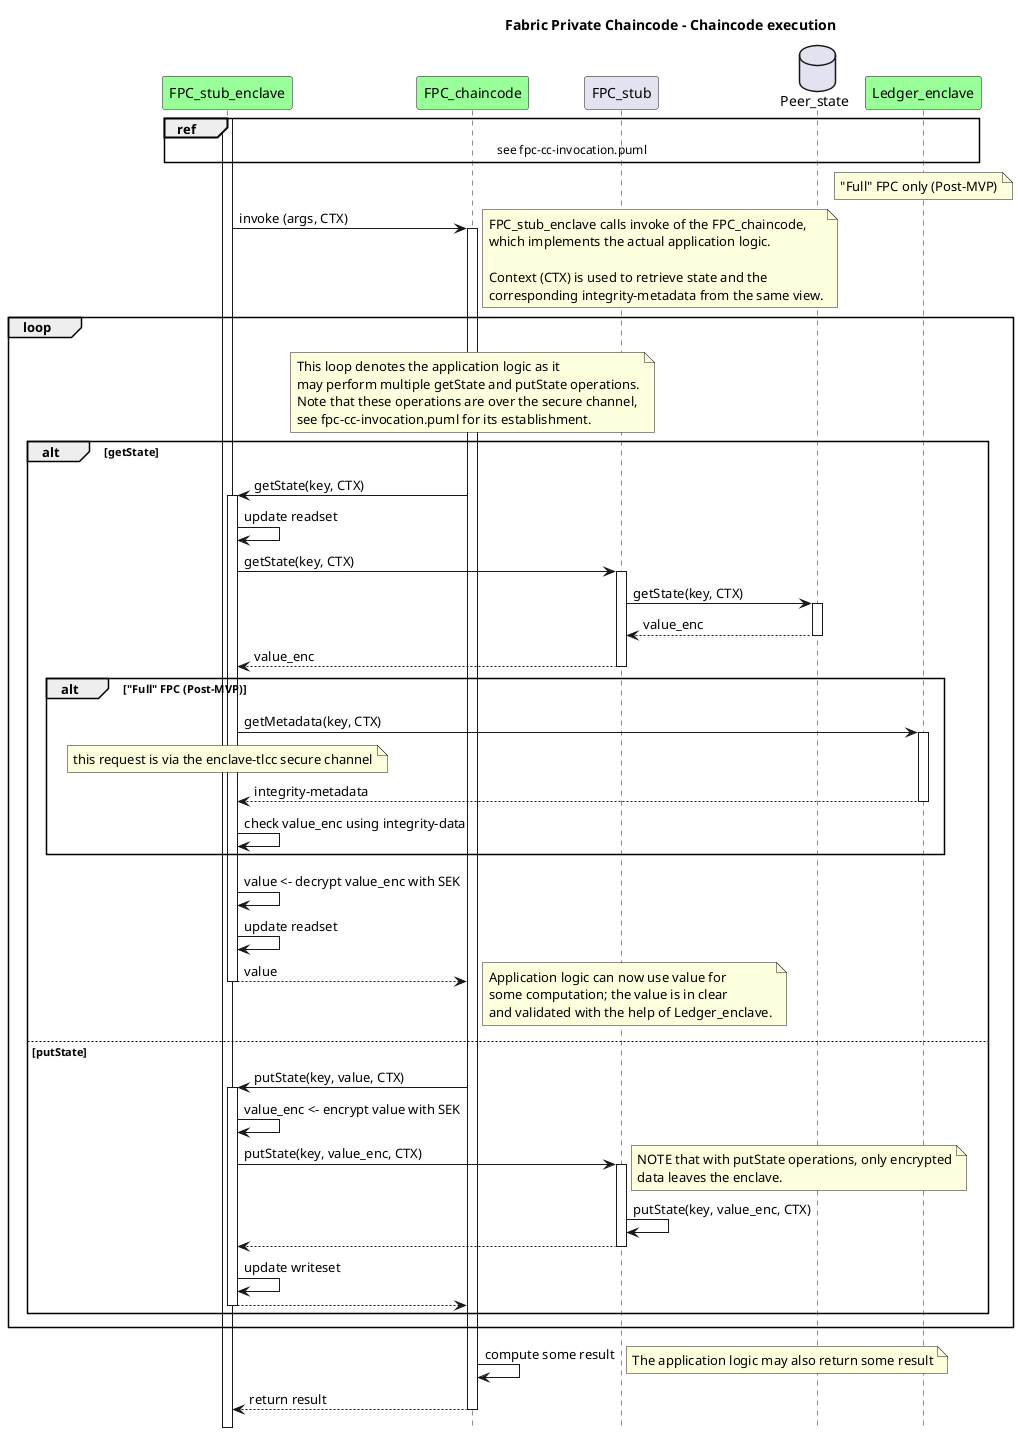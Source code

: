 /'
    Copyright 2020 Intel Corporation
    Copyright IBM Corp. All Rights Reserved.

    SPDX-License-Identifier: Apache-2.0
'/

@startuml

'- force wrapping of longer text
'skinparam wrapWidth 400

!pragma teoz true

hide footbox
title Foot Box removed

title Fabric Private Chaincode - Chaincode execution

participant "FPC_stub_enclave" as Enclave1 order 10 #99FF99
participant "FPC_chaincode" as Chaincode order 30 #99FF99

participant "FPC_stub" as ECC1 order 31

database "Peer_state" as storage1 order 40
participant "Ledger_enclave" as TLCC1 order 41 #99FF99

activate Enclave1

ref over Enclave1, TLCC1
    see fpc-cc-invocation.puml
end

note over TLCC1
  "Full" FPC only (Post-MVP)
end note


Enclave1 -> Chaincode : invoke (args, CTX)
activate Chaincode
note right
    FPC_stub_enclave calls invoke of the FPC_chaincode,
    which implements the actual application logic.

    Context (CTX) is used to retrieve state and the
    corresponding integrity-metadata from the same view.
end note

loop
  note over Chaincode
    This loop denotes the application logic as it
    may perform multiple getState and putState operations.
    Note that these operations are over the secure channel,
    see fpc-cc-invocation.puml for its establishment.
  end note

  alt getState
    Chaincode -> Enclave1 ++ : getState(key, CTX)
      Enclave1 -> Enclave1 : update readset
      Enclave1 -> ECC1 ++ : getState(key, CTX)
        ECC1 -> storage1 ++ : getState(key, CTX)
        return value_enc
        return value_enc
      alt "Full" FPC (Post-MVP)
        Enclave1 -> TLCC1 ++ : getMetadata(key, CTX)
          note over Enclave1: this request is via the enclave-tlcc secure channel
          return integrity-metadata
        Enclave1 -> Enclave1 : check value_enc using integrity-data
      end

      Enclave1 -> Enclave1 : value <- decrypt value_enc with SEK
      Enclave1 -> Enclave1 : update readset
      return value
    note right
        Application logic can now use value for
        some computation; the value is in clear
        and validated with the help of Ledger_enclave.
    end note

  else putState
    Chaincode -> Enclave1 ++ : putState(key, value, CTX)
      Enclave1 -> Enclave1 : value_enc <- encrypt value with SEK
      Enclave1 -> ECC1 ++: putState(key, value_enc, CTX)
        note right
          NOTE that with putState operations, only encrypted
          data leaves the enclave.
        end note
        ECC1 -> ECC1 : putState(key, value_enc, CTX)
        return
      Enclave1 -> Enclave1 : update writeset
      return
  end
end

Chaincode -> Chaincode : compute some result
note right
    The application logic may also return some result
end note

Chaincode --> Enclave1 : return result
deactivate Chaincode

@enduml
